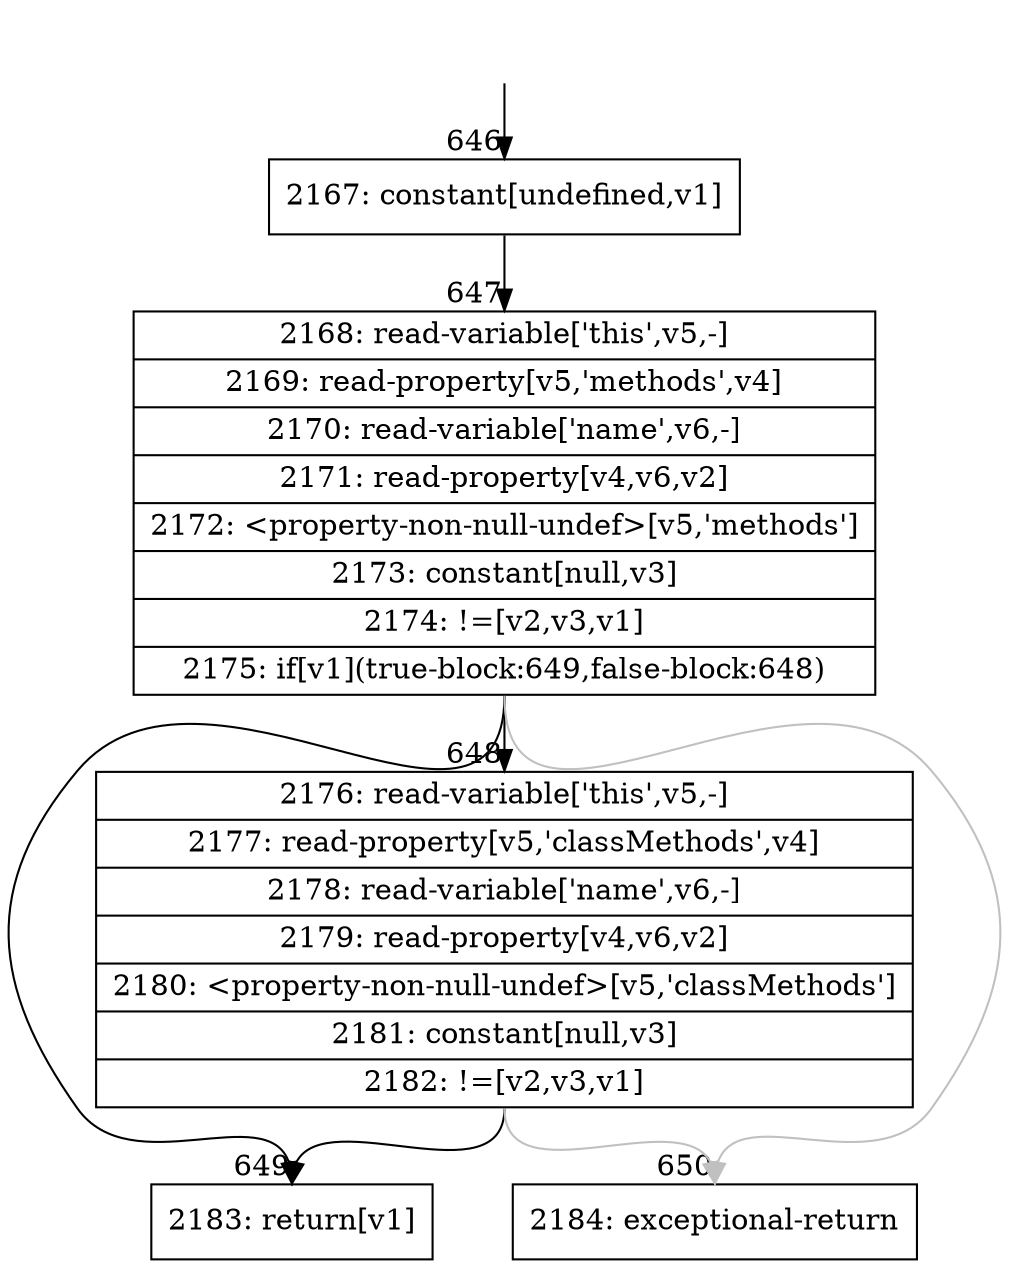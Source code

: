 digraph {
rankdir="TD"
BB_entry65[shape=none,label=""];
BB_entry65 -> BB646 [tailport=s, headport=n, headlabel="    646"]
BB646 [shape=record label="{2167: constant[undefined,v1]}" ] 
BB646 -> BB647 [tailport=s, headport=n, headlabel="      647"]
BB647 [shape=record label="{2168: read-variable['this',v5,-]|2169: read-property[v5,'methods',v4]|2170: read-variable['name',v6,-]|2171: read-property[v4,v6,v2]|2172: \<property-non-null-undef\>[v5,'methods']|2173: constant[null,v3]|2174: !=[v2,v3,v1]|2175: if[v1](true-block:649,false-block:648)}" ] 
BB647 -> BB649 [tailport=s, headport=n, headlabel="      649"]
BB647 -> BB648 [tailport=s, headport=n, headlabel="      648"]
BB647 -> BB650 [tailport=s, headport=n, color=gray, headlabel="      650"]
BB648 [shape=record label="{2176: read-variable['this',v5,-]|2177: read-property[v5,'classMethods',v4]|2178: read-variable['name',v6,-]|2179: read-property[v4,v6,v2]|2180: \<property-non-null-undef\>[v5,'classMethods']|2181: constant[null,v3]|2182: !=[v2,v3,v1]}" ] 
BB648 -> BB649 [tailport=s, headport=n]
BB648 -> BB650 [tailport=s, headport=n, color=gray]
BB649 [shape=record label="{2183: return[v1]}" ] 
BB650 [shape=record label="{2184: exceptional-return}" ] 
//#$~ 678
}
